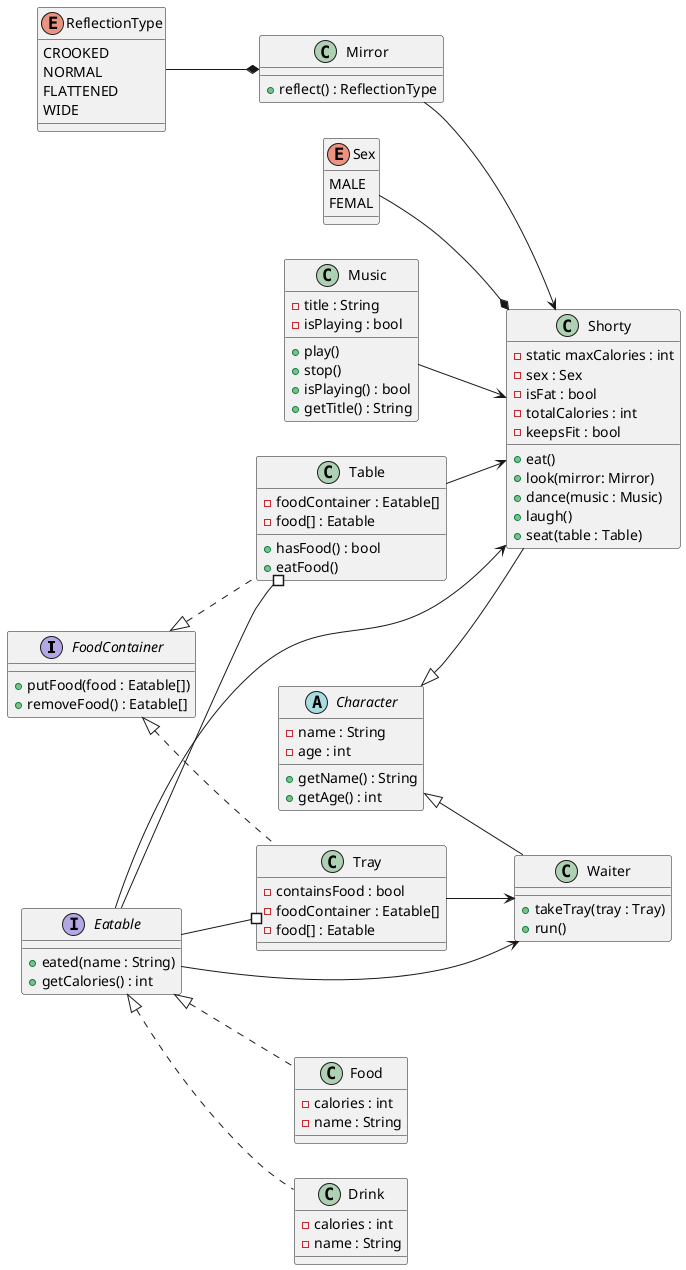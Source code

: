@startuml
'https://plantuml.com/sequence-diagram

left to right direction

'package utils {
    interface FoodContainer{
        + putFood(food : Eatable[])
        + removeFood() : Eatable[]
    }
    abstract class Character {
        - name : String
        - age : int
        + getName() : String
        + getAge() : int
    }
    interface Eatable{
        + eated(name : String)
        + getCalories() : int
    }
    enum ReflectionType{
        CROOKED
        NORMAL
        FLATTENED
        WIDE
    }
    enum Sex{
            MALE
            FEMAL
        }
'}

'package core{
    class Table implements FoodContainer{
        - foodContainer : Eatable[]
        - food[] : Eatable
        + hasFood() : bool
        + eatFood()
    }
    class Tray implements FoodContainer{
        - containsFood : bool
        - foodContainer : Eatable[]
        - food[] : Eatable
    }
    class Music {
     - title : String
     - isPlaying : bool
     + play()
     + stop()
     + isPlaying() : bool
     + getTitle() : String
    }
    class Food implements Eatable{
    - calories : int
        - name : String
    }
    class Drink implements Eatable {
        - calories : int
        - name : String
    }
    class Mirror{
    + reflect() : ReflectionType
    }
    class Shorty extends Character{
            - static maxCalories : int
            - sex : Sex
            - isFat : bool
            - totalCalories : int
            - keepsFit : bool
            + eat()
            + look(mirror: Mirror)
            + dance(music : Music)
            + laugh()
            + seat(table : Table)
        }
    class Waiter extends Character{
        + takeTray(tray : Tray)
        + run()
    }
    ReflectionType --* Mirror
    Music --> Shorty
    Eatable --> Waiter
    Eatable --> Shorty
    Eatable --# Tray
    Eatable --# Table
    Mirror --> Shorty
    Table --> Shorty
    Tray --> Waiter
    Sex --* Shorty

'}
@enduml
'Я понимаю текст примерно так: я выделяю 7 сущностей, которые собираюсь реализовать в виде классов:
класс еды Food
клаcс напитка Drink
класс Человека Person
человек может смотреть, есть, танцевать и сидеть
класс официанта Waiter
официант может носить еду и бегать
класс музыки Music
музыка может играть(удивительно)
И класс стола, где надо сидеть Table

при этом класс официанта наследуется от класса человека
и класс напитка наследуется от класса еды

все объекты наследуются от абстрактного класса Entity, который содержит поле имени сущности, метод создания сущности и метод взаимодействия с именем сущности
для взаимодействия с классами предусмотрены следующие интерфейсы:
FoodInterface - взаимодействия с едой (еда естся)
PersonInterface - взаимодействия с полями класса Person
взаимодействует с полями sitting eating looking dancing
MirrorInterface - взаимодействия с зеркалом - зеркало отражает и возвращает какое-либо отражение
для типа отражений определен ENUM Reflection, содержащий типы отражений

